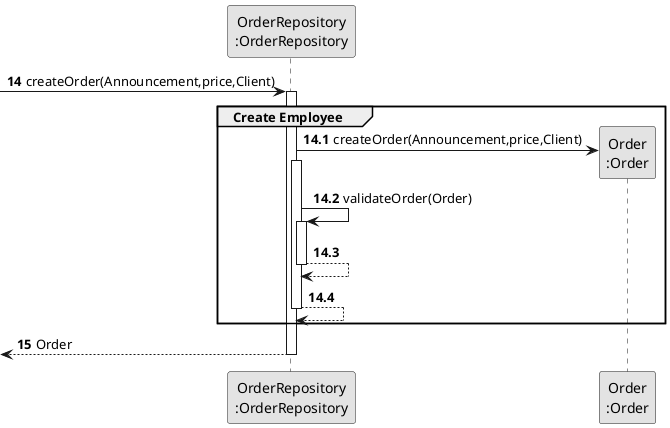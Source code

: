 @startuml
skinparam monochrome true
skinparam packageStyle rectangle
skinparam shadowing false

participant "OrderRepository\n:OrderRepository" as ORG
participant "Order\n:Order" as TAREFA

autonumber 14
-> ORG:  createOrder(Announcement,price,Client)

autonumber 14.1
activate ORG
    group Create Employee

        ORG -> TAREFA**:  createOrder(Announcement,price,Client)

        activate ORG
            ORG -> ORG: validateOrder(Order)
            activate ORG
                ORG --> ORG
            deactivate ORG

            ORG --> ORG
        deactivate ORG
    end

    autonumber 15
    <-- ORG : Order
deactivate ORG


@enduml